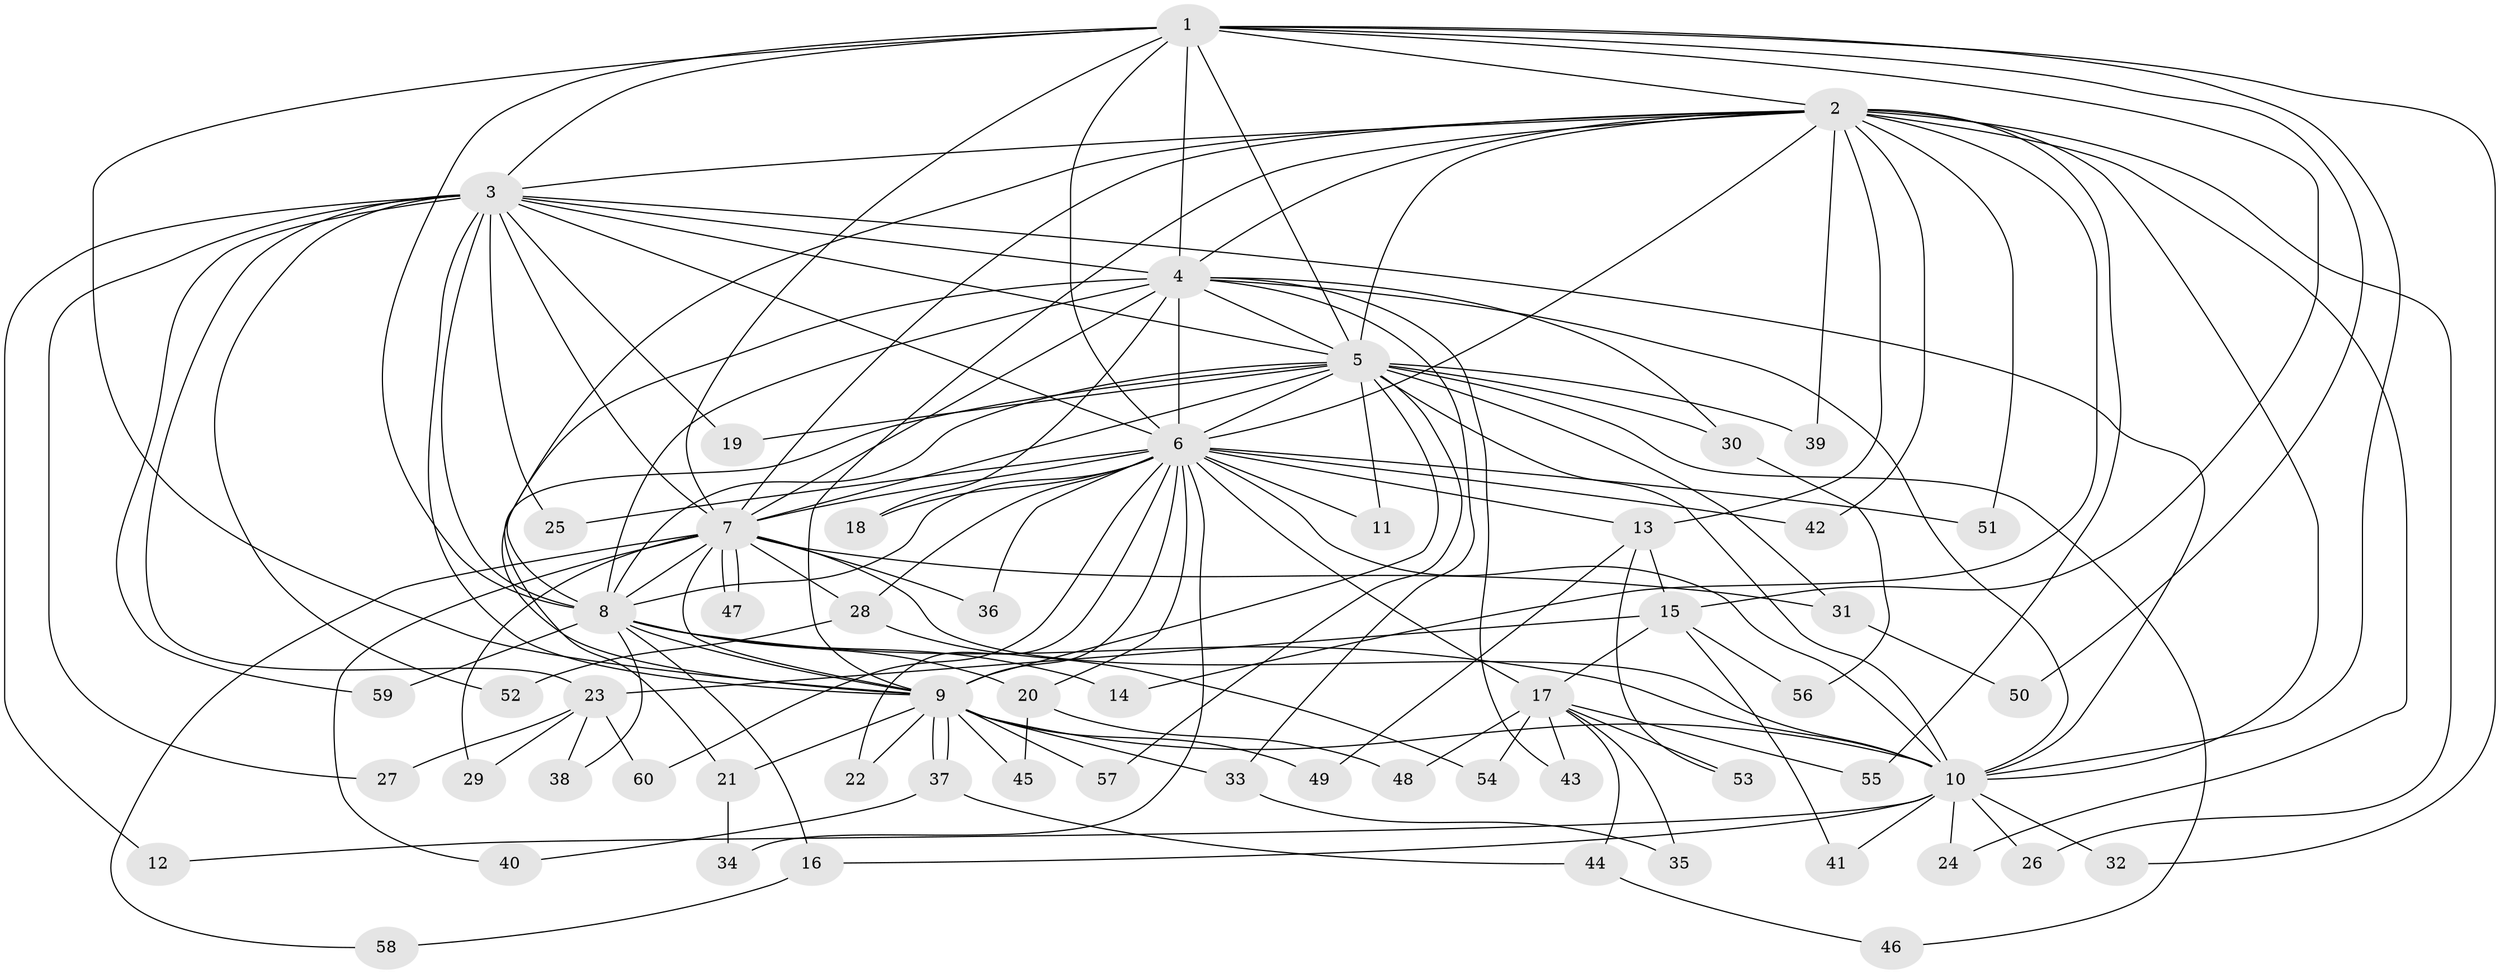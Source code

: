 // coarse degree distribution, {8: 0.021739130434782608, 18: 0.021739130434782608, 19: 0.021739130434782608, 13: 0.021739130434782608, 22: 0.021739130434782608, 14: 0.021739130434782608, 11: 0.021739130434782608, 2: 0.5869565217391305, 5: 0.043478260869565216, 6: 0.021739130434782608, 3: 0.13043478260869565, 9: 0.021739130434782608, 4: 0.043478260869565216}
// Generated by graph-tools (version 1.1) at 2025/41/03/06/25 10:41:41]
// undirected, 60 vertices, 145 edges
graph export_dot {
graph [start="1"]
  node [color=gray90,style=filled];
  1;
  2;
  3;
  4;
  5;
  6;
  7;
  8;
  9;
  10;
  11;
  12;
  13;
  14;
  15;
  16;
  17;
  18;
  19;
  20;
  21;
  22;
  23;
  24;
  25;
  26;
  27;
  28;
  29;
  30;
  31;
  32;
  33;
  34;
  35;
  36;
  37;
  38;
  39;
  40;
  41;
  42;
  43;
  44;
  45;
  46;
  47;
  48;
  49;
  50;
  51;
  52;
  53;
  54;
  55;
  56;
  57;
  58;
  59;
  60;
  1 -- 2;
  1 -- 3;
  1 -- 4;
  1 -- 5;
  1 -- 6;
  1 -- 7;
  1 -- 8;
  1 -- 9;
  1 -- 10;
  1 -- 15;
  1 -- 32;
  1 -- 50;
  2 -- 3;
  2 -- 4;
  2 -- 5;
  2 -- 6;
  2 -- 7;
  2 -- 8;
  2 -- 9;
  2 -- 10;
  2 -- 13;
  2 -- 14;
  2 -- 24;
  2 -- 26;
  2 -- 39;
  2 -- 42;
  2 -- 51;
  2 -- 55;
  3 -- 4;
  3 -- 5;
  3 -- 6;
  3 -- 7;
  3 -- 8;
  3 -- 9;
  3 -- 10;
  3 -- 12;
  3 -- 19;
  3 -- 23;
  3 -- 25;
  3 -- 27;
  3 -- 52;
  3 -- 59;
  4 -- 5;
  4 -- 6;
  4 -- 7;
  4 -- 8;
  4 -- 9;
  4 -- 10;
  4 -- 18;
  4 -- 30;
  4 -- 33;
  4 -- 43;
  5 -- 6;
  5 -- 7;
  5 -- 8;
  5 -- 9;
  5 -- 10;
  5 -- 11;
  5 -- 19;
  5 -- 21;
  5 -- 30;
  5 -- 31;
  5 -- 39;
  5 -- 46;
  5 -- 57;
  6 -- 7;
  6 -- 8;
  6 -- 9;
  6 -- 10;
  6 -- 11;
  6 -- 13;
  6 -- 17;
  6 -- 18;
  6 -- 20;
  6 -- 22;
  6 -- 25;
  6 -- 28;
  6 -- 34;
  6 -- 36;
  6 -- 42;
  6 -- 51;
  6 -- 60;
  7 -- 8;
  7 -- 9;
  7 -- 10;
  7 -- 28;
  7 -- 29;
  7 -- 31;
  7 -- 36;
  7 -- 40;
  7 -- 47;
  7 -- 47;
  7 -- 58;
  8 -- 9;
  8 -- 10;
  8 -- 14;
  8 -- 16;
  8 -- 20;
  8 -- 38;
  8 -- 59;
  9 -- 10;
  9 -- 21;
  9 -- 22;
  9 -- 33;
  9 -- 37;
  9 -- 37;
  9 -- 45;
  9 -- 49;
  9 -- 57;
  10 -- 12;
  10 -- 16;
  10 -- 24;
  10 -- 26;
  10 -- 32;
  10 -- 41;
  13 -- 15;
  13 -- 49;
  13 -- 53;
  15 -- 17;
  15 -- 23;
  15 -- 41;
  15 -- 56;
  16 -- 58;
  17 -- 35;
  17 -- 43;
  17 -- 44;
  17 -- 48;
  17 -- 53;
  17 -- 54;
  17 -- 55;
  20 -- 45;
  20 -- 48;
  21 -- 34;
  23 -- 27;
  23 -- 29;
  23 -- 38;
  23 -- 60;
  28 -- 52;
  28 -- 54;
  30 -- 56;
  31 -- 50;
  33 -- 35;
  37 -- 40;
  37 -- 44;
  44 -- 46;
}

